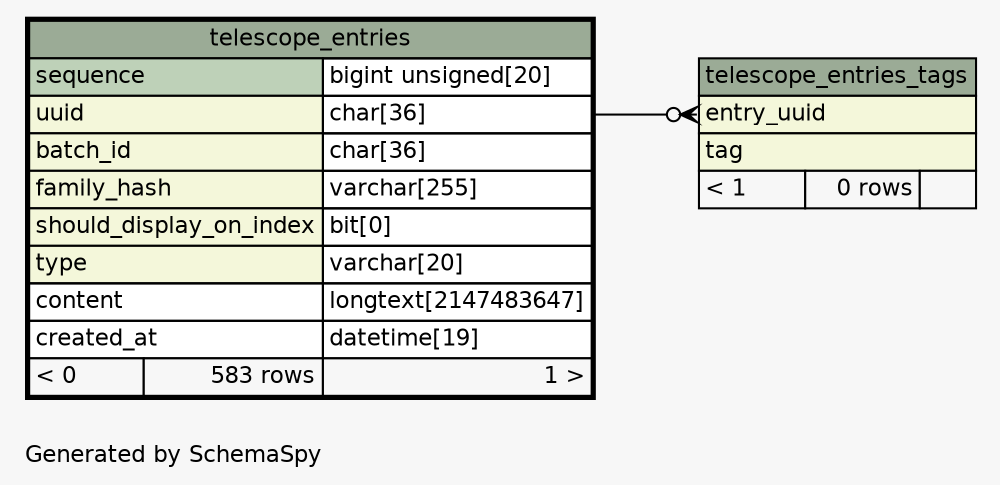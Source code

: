 // dot 2.40.1 on Linux 5.0.0-23-generic
// SchemaSpy rev 590
digraph "oneDegreeRelationshipsDiagram" {
  graph [
    rankdir="RL"
    bgcolor="#f7f7f7"
    label="\nGenerated by SchemaSpy"
    labeljust="l"
    nodesep="0.18"
    ranksep="0.46"
    fontname="Helvetica"
    fontsize="11"
  ];
  node [
    fontname="Helvetica"
    fontsize="11"
    shape="plaintext"
  ];
  edge [
    arrowsize="0.8"
  ];
  "telescope_entries_tags":"entry_uuid":w -> "telescope_entries":"uuid.type":e [arrowhead=none dir=back arrowtail=crowodot];
  "telescope_entries" [
    label=<
    <TABLE BORDER="2" CELLBORDER="1" CELLSPACING="0" BGCOLOR="#ffffff">
      <TR><TD COLSPAN="3" BGCOLOR="#9bab96" ALIGN="CENTER">telescope_entries</TD></TR>
      <TR><TD PORT="sequence" COLSPAN="2" BGCOLOR="#bed1b8" ALIGN="LEFT">sequence</TD><TD PORT="sequence.type" ALIGN="LEFT">bigint unsigned[20]</TD></TR>
      <TR><TD PORT="uuid" COLSPAN="2" BGCOLOR="#f4f7da" ALIGN="LEFT">uuid</TD><TD PORT="uuid.type" ALIGN="LEFT">char[36]</TD></TR>
      <TR><TD PORT="batch_id" COLSPAN="2" BGCOLOR="#f4f7da" ALIGN="LEFT">batch_id</TD><TD PORT="batch_id.type" ALIGN="LEFT">char[36]</TD></TR>
      <TR><TD PORT="family_hash" COLSPAN="2" BGCOLOR="#f4f7da" ALIGN="LEFT">family_hash</TD><TD PORT="family_hash.type" ALIGN="LEFT">varchar[255]</TD></TR>
      <TR><TD PORT="should_display_on_index" COLSPAN="2" BGCOLOR="#f4f7da" ALIGN="LEFT">should_display_on_index</TD><TD PORT="should_display_on_index.type" ALIGN="LEFT">bit[0]</TD></TR>
      <TR><TD PORT="type" COLSPAN="2" BGCOLOR="#f4f7da" ALIGN="LEFT">type</TD><TD PORT="type.type" ALIGN="LEFT">varchar[20]</TD></TR>
      <TR><TD PORT="content" COLSPAN="2" ALIGN="LEFT">content</TD><TD PORT="content.type" ALIGN="LEFT">longtext[2147483647]</TD></TR>
      <TR><TD PORT="created_at" COLSPAN="2" ALIGN="LEFT">created_at</TD><TD PORT="created_at.type" ALIGN="LEFT">datetime[19]</TD></TR>
      <TR><TD ALIGN="LEFT" BGCOLOR="#f7f7f7">&lt; 0</TD><TD ALIGN="RIGHT" BGCOLOR="#f7f7f7">583 rows</TD><TD ALIGN="RIGHT" BGCOLOR="#f7f7f7">1 &gt;</TD></TR>
    </TABLE>>
    URL="telescope_entries.html"
    tooltip="telescope_entries"
  ];
  "telescope_entries_tags" [
    label=<
    <TABLE BORDER="0" CELLBORDER="1" CELLSPACING="0" BGCOLOR="#ffffff">
      <TR><TD COLSPAN="3" BGCOLOR="#9bab96" ALIGN="CENTER">telescope_entries_tags</TD></TR>
      <TR><TD PORT="entry_uuid" COLSPAN="3" BGCOLOR="#f4f7da" ALIGN="LEFT">entry_uuid</TD></TR>
      <TR><TD PORT="tag" COLSPAN="3" BGCOLOR="#f4f7da" ALIGN="LEFT">tag</TD></TR>
      <TR><TD ALIGN="LEFT" BGCOLOR="#f7f7f7">&lt; 1</TD><TD ALIGN="RIGHT" BGCOLOR="#f7f7f7">0 rows</TD><TD ALIGN="RIGHT" BGCOLOR="#f7f7f7">  </TD></TR>
    </TABLE>>
    URL="telescope_entries_tags.html"
    tooltip="telescope_entries_tags"
  ];
}
